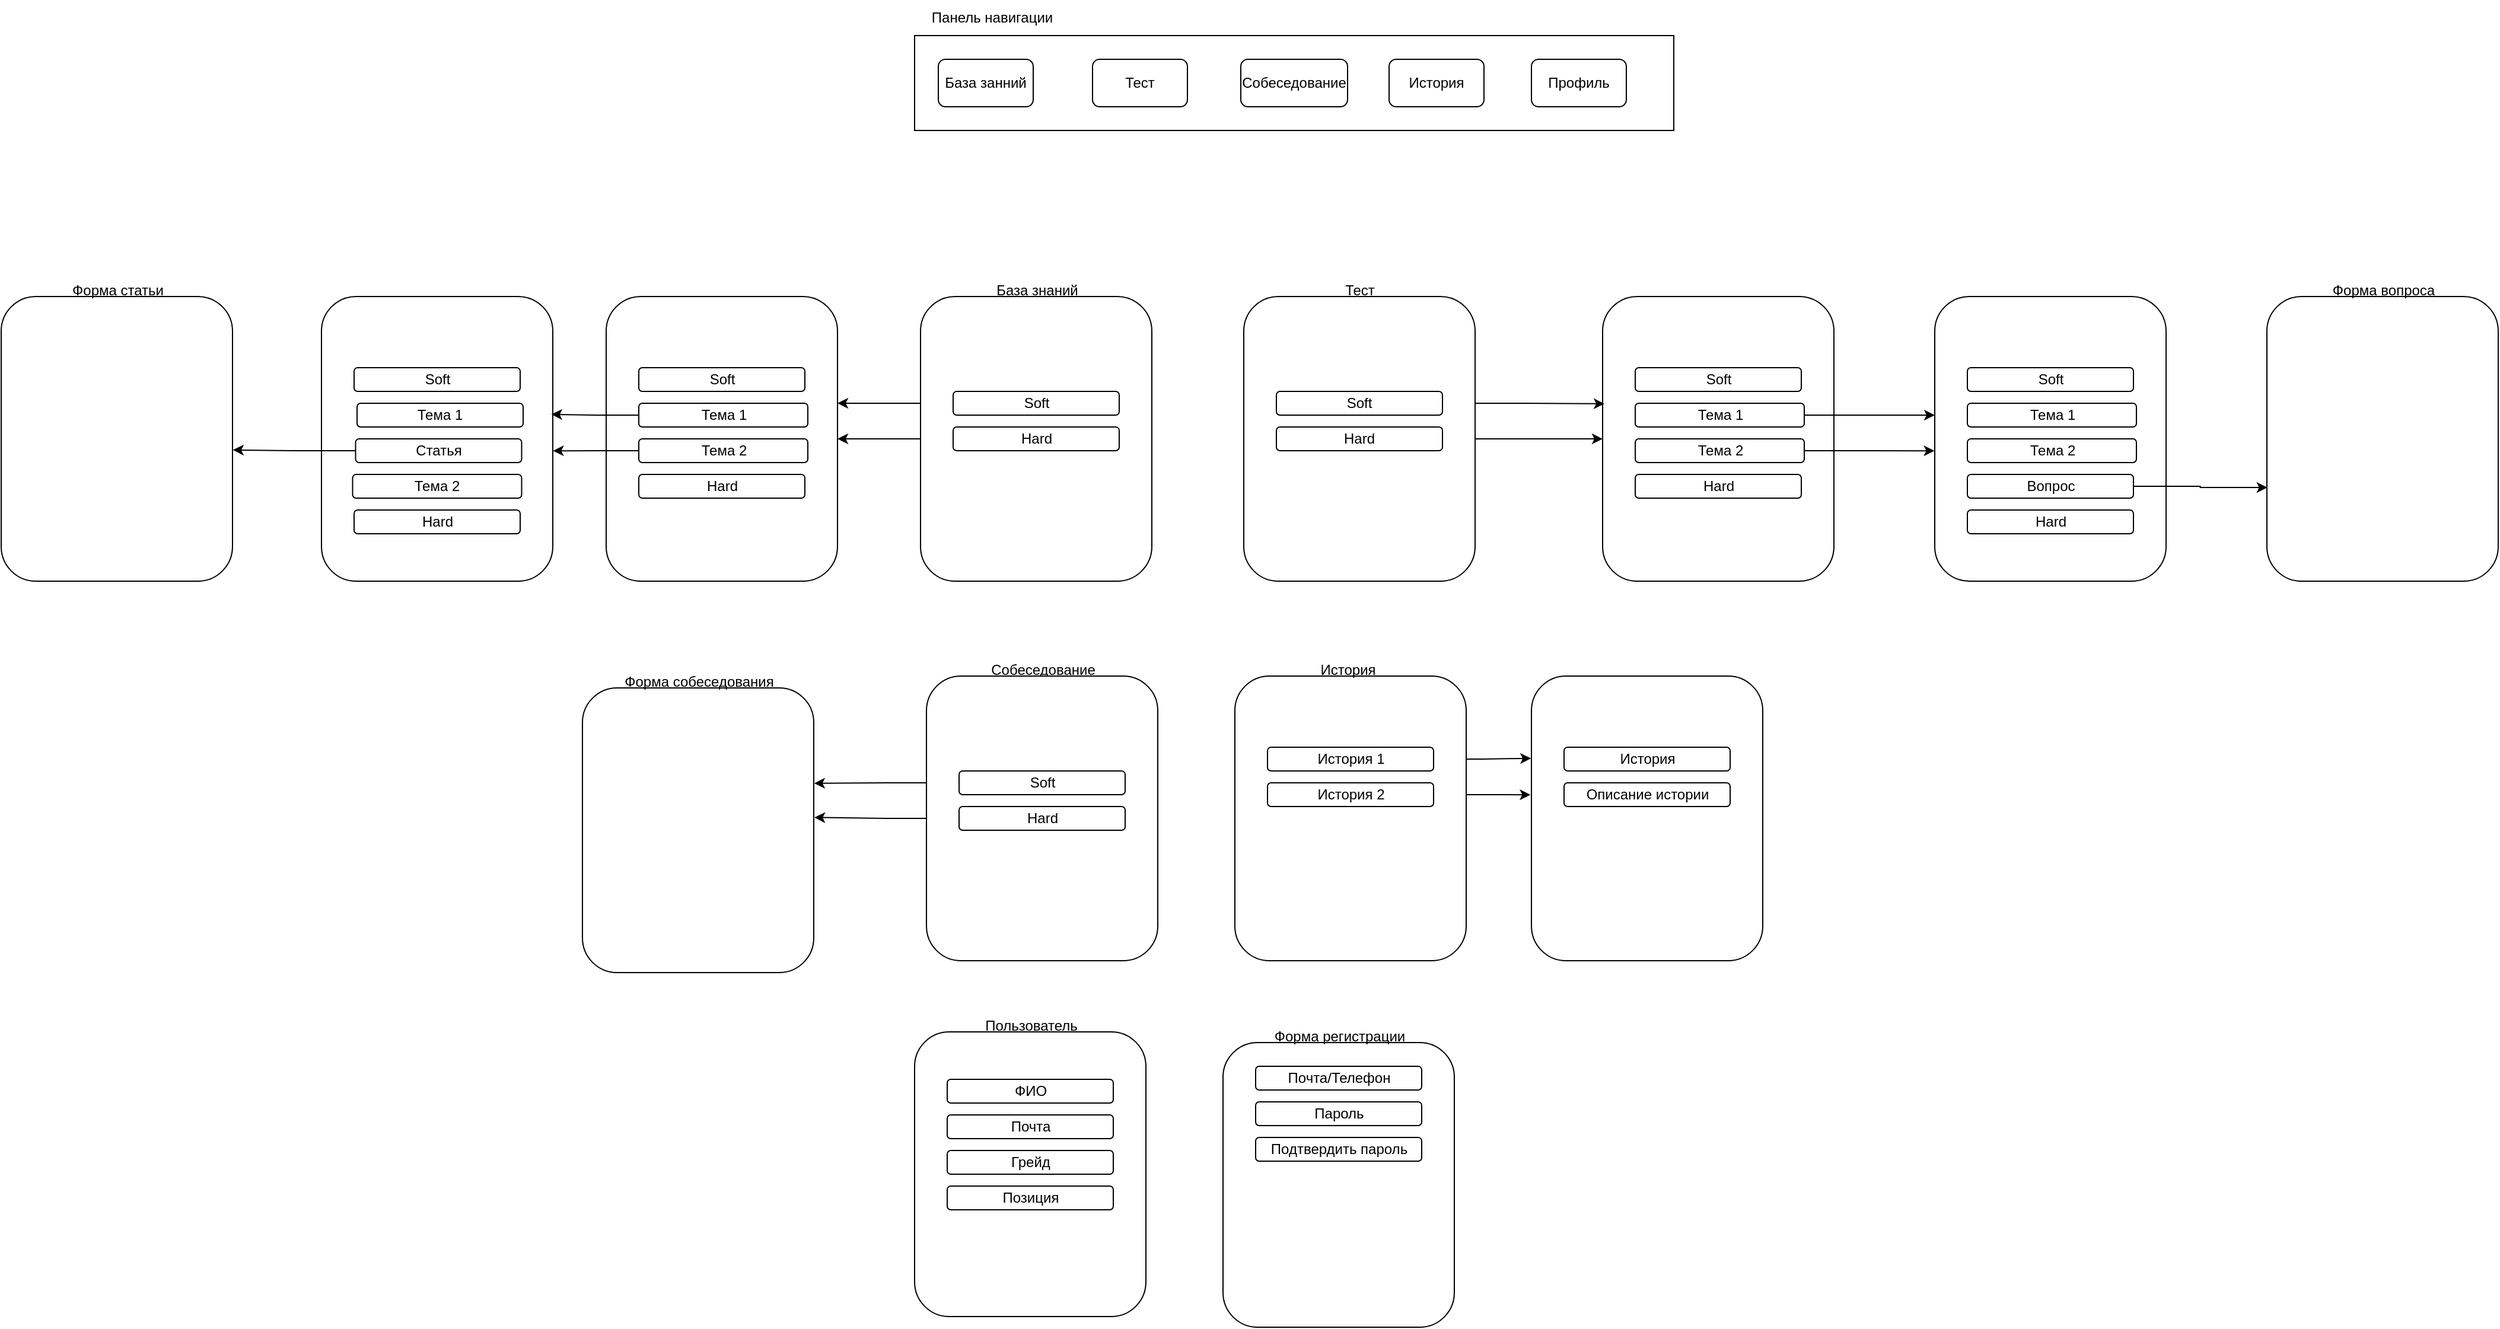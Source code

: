 <mxfile version="27.0.8">
  <diagram name="Страница — 1" id="uJ33qmi4Dp6MzOYv2Xxk">
    <mxGraphModel dx="3854" dy="1516" grid="1" gridSize="10" guides="1" tooltips="1" connect="1" arrows="1" fold="1" page="1" pageScale="1" pageWidth="827" pageHeight="1169" math="0" shadow="0">
      <root>
        <mxCell id="0" />
        <mxCell id="1" parent="0" />
        <mxCell id="B4J4Acpv70nW70oLU9VJ-5" value="" style="rounded=0;whiteSpace=wrap;html=1;" vertex="1" parent="1">
          <mxGeometry x="40" y="80" width="640" height="80" as="geometry" />
        </mxCell>
        <mxCell id="B4J4Acpv70nW70oLU9VJ-6" value="Панель навигации" style="text;html=1;align=center;verticalAlign=middle;resizable=0;points=[];autosize=1;strokeColor=none;fillColor=none;" vertex="1" parent="1">
          <mxGeometry x="40" y="50" width="130" height="30" as="geometry" />
        </mxCell>
        <mxCell id="B4J4Acpv70nW70oLU9VJ-7" value="База занний" style="rounded=1;whiteSpace=wrap;html=1;" vertex="1" parent="1">
          <mxGeometry x="60" y="100" width="80" height="40" as="geometry" />
        </mxCell>
        <mxCell id="B4J4Acpv70nW70oLU9VJ-8" value="Тест" style="rounded=1;whiteSpace=wrap;html=1;" vertex="1" parent="1">
          <mxGeometry x="190" y="100" width="80" height="40" as="geometry" />
        </mxCell>
        <mxCell id="B4J4Acpv70nW70oLU9VJ-9" value="Собеседование" style="rounded=1;whiteSpace=wrap;html=1;" vertex="1" parent="1">
          <mxGeometry x="315" y="100" width="90" height="40" as="geometry" />
        </mxCell>
        <mxCell id="B4J4Acpv70nW70oLU9VJ-11" value="История" style="rounded=1;whiteSpace=wrap;html=1;" vertex="1" parent="1">
          <mxGeometry x="440" y="100" width="80" height="40" as="geometry" />
        </mxCell>
        <mxCell id="B4J4Acpv70nW70oLU9VJ-12" value="Профиль" style="rounded=1;whiteSpace=wrap;html=1;" vertex="1" parent="1">
          <mxGeometry x="560" y="100" width="80" height="40" as="geometry" />
        </mxCell>
        <mxCell id="B4J4Acpv70nW70oLU9VJ-25" value="" style="group" vertex="1" connectable="0" parent="1">
          <mxGeometry x="-220" y="300" width="195" height="240" as="geometry" />
        </mxCell>
        <mxCell id="B4J4Acpv70nW70oLU9VJ-21" value="" style="rounded=1;whiteSpace=wrap;html=1;" vertex="1" parent="B4J4Acpv70nW70oLU9VJ-25">
          <mxGeometry width="195" height="240" as="geometry" />
        </mxCell>
        <mxCell id="B4J4Acpv70nW70oLU9VJ-45" value="" style="group" vertex="1" connectable="0" parent="B4J4Acpv70nW70oLU9VJ-25">
          <mxGeometry x="27.5" y="60" width="142.5" height="110" as="geometry" />
        </mxCell>
        <mxCell id="B4J4Acpv70nW70oLU9VJ-22" value="Soft" style="rounded=1;whiteSpace=wrap;html=1;" vertex="1" parent="B4J4Acpv70nW70oLU9VJ-45">
          <mxGeometry width="140" height="20" as="geometry" />
        </mxCell>
        <mxCell id="B4J4Acpv70nW70oLU9VJ-23" value="Тема 1" style="rounded=1;whiteSpace=wrap;html=1;" vertex="1" parent="B4J4Acpv70nW70oLU9VJ-45">
          <mxGeometry y="30" width="142.5" height="20" as="geometry" />
        </mxCell>
        <mxCell id="B4J4Acpv70nW70oLU9VJ-24" value="Тема 2" style="rounded=1;whiteSpace=wrap;html=1;" vertex="1" parent="B4J4Acpv70nW70oLU9VJ-45">
          <mxGeometry y="60" width="142.5" height="20" as="geometry" />
        </mxCell>
        <mxCell id="B4J4Acpv70nW70oLU9VJ-31" value="Hard" style="rounded=1;whiteSpace=wrap;html=1;" vertex="1" parent="B4J4Acpv70nW70oLU9VJ-45">
          <mxGeometry y="90" width="140" height="20" as="geometry" />
        </mxCell>
        <mxCell id="B4J4Acpv70nW70oLU9VJ-38" value="" style="group" vertex="1" connectable="0" parent="1">
          <mxGeometry x="-460" y="300" width="195" height="240" as="geometry" />
        </mxCell>
        <mxCell id="B4J4Acpv70nW70oLU9VJ-39" value="" style="rounded=1;whiteSpace=wrap;html=1;" vertex="1" parent="B4J4Acpv70nW70oLU9VJ-38">
          <mxGeometry width="195" height="240" as="geometry" />
        </mxCell>
        <mxCell id="B4J4Acpv70nW70oLU9VJ-40" value="Soft" style="rounded=1;whiteSpace=wrap;html=1;" vertex="1" parent="B4J4Acpv70nW70oLU9VJ-38">
          <mxGeometry x="27.5" y="60" width="140" height="20" as="geometry" />
        </mxCell>
        <mxCell id="B4J4Acpv70nW70oLU9VJ-41" value="Тема 1" style="rounded=1;whiteSpace=wrap;html=1;" vertex="1" parent="B4J4Acpv70nW70oLU9VJ-38">
          <mxGeometry x="30" y="90" width="140" height="20" as="geometry" />
        </mxCell>
        <mxCell id="B4J4Acpv70nW70oLU9VJ-42" value="Тема 2" style="rounded=1;whiteSpace=wrap;html=1;" vertex="1" parent="B4J4Acpv70nW70oLU9VJ-38">
          <mxGeometry x="26.25" y="150" width="142.5" height="20" as="geometry" />
        </mxCell>
        <mxCell id="B4J4Acpv70nW70oLU9VJ-43" value="Hard" style="rounded=1;whiteSpace=wrap;html=1;" vertex="1" parent="B4J4Acpv70nW70oLU9VJ-38">
          <mxGeometry x="27.5" y="180" width="140" height="20" as="geometry" />
        </mxCell>
        <mxCell id="B4J4Acpv70nW70oLU9VJ-44" value="Статья" style="rounded=1;whiteSpace=wrap;html=1;" vertex="1" parent="B4J4Acpv70nW70oLU9VJ-38">
          <mxGeometry x="28.75" y="120" width="140" height="20" as="geometry" />
        </mxCell>
        <mxCell id="B4J4Acpv70nW70oLU9VJ-47" value="" style="edgeStyle=orthogonalEdgeStyle;rounded=0;orthogonalLoop=1;jettySize=auto;html=1;" edge="1" parent="1" source="B4J4Acpv70nW70oLU9VJ-16" target="B4J4Acpv70nW70oLU9VJ-21">
          <mxGeometry relative="1" as="geometry">
            <Array as="points">
              <mxPoint x="-10" y="390" />
              <mxPoint x="-10" y="390" />
            </Array>
          </mxGeometry>
        </mxCell>
        <mxCell id="B4J4Acpv70nW70oLU9VJ-48" value="" style="edgeStyle=orthogonalEdgeStyle;rounded=0;orthogonalLoop=1;jettySize=auto;html=1;" edge="1" parent="1" source="B4J4Acpv70nW70oLU9VJ-18" target="B4J4Acpv70nW70oLU9VJ-21">
          <mxGeometry relative="1" as="geometry" />
        </mxCell>
        <mxCell id="B4J4Acpv70nW70oLU9VJ-49" value="" style="edgeStyle=orthogonalEdgeStyle;rounded=0;orthogonalLoop=1;jettySize=auto;html=1;entryX=0.994;entryY=0.414;entryDx=0;entryDy=0;entryPerimeter=0;" edge="1" parent="1" source="B4J4Acpv70nW70oLU9VJ-23" target="B4J4Acpv70nW70oLU9VJ-39">
          <mxGeometry relative="1" as="geometry" />
        </mxCell>
        <mxCell id="B4J4Acpv70nW70oLU9VJ-50" value="" style="edgeStyle=orthogonalEdgeStyle;rounded=0;orthogonalLoop=1;jettySize=auto;html=1;entryX=1.001;entryY=0.542;entryDx=0;entryDy=0;entryPerimeter=0;" edge="1" parent="1" source="B4J4Acpv70nW70oLU9VJ-24" target="B4J4Acpv70nW70oLU9VJ-39">
          <mxGeometry relative="1" as="geometry">
            <mxPoint x="-260" y="430" as="targetPoint" />
          </mxGeometry>
        </mxCell>
        <mxCell id="B4J4Acpv70nW70oLU9VJ-59" value="" style="group" vertex="1" connectable="0" parent="1">
          <mxGeometry x="620" y="300" width="195" height="240" as="geometry" />
        </mxCell>
        <mxCell id="B4J4Acpv70nW70oLU9VJ-60" value="" style="rounded=1;whiteSpace=wrap;html=1;" vertex="1" parent="B4J4Acpv70nW70oLU9VJ-59">
          <mxGeometry width="195" height="240" as="geometry" />
        </mxCell>
        <mxCell id="B4J4Acpv70nW70oLU9VJ-61" value="" style="group" vertex="1" connectable="0" parent="B4J4Acpv70nW70oLU9VJ-59">
          <mxGeometry x="27.5" y="60" width="142.5" height="110" as="geometry" />
        </mxCell>
        <mxCell id="B4J4Acpv70nW70oLU9VJ-62" value="Soft" style="rounded=1;whiteSpace=wrap;html=1;" vertex="1" parent="B4J4Acpv70nW70oLU9VJ-61">
          <mxGeometry width="140" height="20" as="geometry" />
        </mxCell>
        <mxCell id="B4J4Acpv70nW70oLU9VJ-63" value="Тема 1" style="rounded=1;whiteSpace=wrap;html=1;" vertex="1" parent="B4J4Acpv70nW70oLU9VJ-61">
          <mxGeometry y="30" width="142.5" height="20" as="geometry" />
        </mxCell>
        <mxCell id="B4J4Acpv70nW70oLU9VJ-64" value="Тема 2" style="rounded=1;whiteSpace=wrap;html=1;" vertex="1" parent="B4J4Acpv70nW70oLU9VJ-61">
          <mxGeometry y="60" width="142.5" height="20" as="geometry" />
        </mxCell>
        <mxCell id="B4J4Acpv70nW70oLU9VJ-65" value="Hard" style="rounded=1;whiteSpace=wrap;html=1;" vertex="1" parent="B4J4Acpv70nW70oLU9VJ-61">
          <mxGeometry y="90" width="140" height="20" as="geometry" />
        </mxCell>
        <mxCell id="B4J4Acpv70nW70oLU9VJ-66" value="" style="group" vertex="1" connectable="0" parent="1">
          <mxGeometry x="900" y="300" width="195" height="240" as="geometry" />
        </mxCell>
        <mxCell id="B4J4Acpv70nW70oLU9VJ-67" value="" style="rounded=1;whiteSpace=wrap;html=1;" vertex="1" parent="B4J4Acpv70nW70oLU9VJ-66">
          <mxGeometry width="195" height="240" as="geometry" />
        </mxCell>
        <mxCell id="B4J4Acpv70nW70oLU9VJ-68" value="" style="group" vertex="1" connectable="0" parent="B4J4Acpv70nW70oLU9VJ-66">
          <mxGeometry x="27.5" y="60" width="142.5" height="110" as="geometry" />
        </mxCell>
        <mxCell id="B4J4Acpv70nW70oLU9VJ-69" value="Soft" style="rounded=1;whiteSpace=wrap;html=1;" vertex="1" parent="B4J4Acpv70nW70oLU9VJ-68">
          <mxGeometry width="140" height="20" as="geometry" />
        </mxCell>
        <mxCell id="B4J4Acpv70nW70oLU9VJ-70" value="Тема 1" style="rounded=1;whiteSpace=wrap;html=1;" vertex="1" parent="B4J4Acpv70nW70oLU9VJ-68">
          <mxGeometry y="30" width="142.5" height="20" as="geometry" />
        </mxCell>
        <mxCell id="B4J4Acpv70nW70oLU9VJ-71" value="Тема 2" style="rounded=1;whiteSpace=wrap;html=1;" vertex="1" parent="B4J4Acpv70nW70oLU9VJ-68">
          <mxGeometry y="60" width="142.5" height="20" as="geometry" />
        </mxCell>
        <mxCell id="B4J4Acpv70nW70oLU9VJ-72" value="Вопрос" style="rounded=1;whiteSpace=wrap;html=1;" vertex="1" parent="B4J4Acpv70nW70oLU9VJ-68">
          <mxGeometry y="90" width="140" height="20" as="geometry" />
        </mxCell>
        <mxCell id="B4J4Acpv70nW70oLU9VJ-73" value="Hard" style="rounded=1;whiteSpace=wrap;html=1;" vertex="1" parent="B4J4Acpv70nW70oLU9VJ-66">
          <mxGeometry x="27.5" y="180" width="140" height="20" as="geometry" />
        </mxCell>
        <mxCell id="B4J4Acpv70nW70oLU9VJ-76" value="" style="group" vertex="1" connectable="0" parent="1">
          <mxGeometry x="1180" y="280" width="195" height="260" as="geometry" />
        </mxCell>
        <mxCell id="B4J4Acpv70nW70oLU9VJ-74" value="" style="rounded=1;whiteSpace=wrap;html=1;" vertex="1" parent="B4J4Acpv70nW70oLU9VJ-76">
          <mxGeometry y="20" width="195" height="240" as="geometry" />
        </mxCell>
        <mxCell id="B4J4Acpv70nW70oLU9VJ-75" value="Форма вопроса" style="text;html=1;align=center;verticalAlign=middle;resizable=0;points=[];autosize=1;strokeColor=none;fillColor=none;" vertex="1" parent="B4J4Acpv70nW70oLU9VJ-76">
          <mxGeometry x="42.5" width="110" height="30" as="geometry" />
        </mxCell>
        <mxCell id="B4J4Acpv70nW70oLU9VJ-77" value="" style="group" vertex="1" connectable="0" parent="1">
          <mxGeometry x="-730" y="280" width="195" height="260" as="geometry" />
        </mxCell>
        <mxCell id="B4J4Acpv70nW70oLU9VJ-78" value="" style="rounded=1;whiteSpace=wrap;html=1;" vertex="1" parent="B4J4Acpv70nW70oLU9VJ-77">
          <mxGeometry y="20" width="195" height="240" as="geometry" />
        </mxCell>
        <mxCell id="B4J4Acpv70nW70oLU9VJ-79" value="Форма статьи" style="text;html=1;align=center;verticalAlign=middle;resizable=0;points=[];autosize=1;strokeColor=none;fillColor=none;" vertex="1" parent="B4J4Acpv70nW70oLU9VJ-77">
          <mxGeometry x="47.5" width="100" height="30" as="geometry" />
        </mxCell>
        <mxCell id="B4J4Acpv70nW70oLU9VJ-80" style="edgeStyle=orthogonalEdgeStyle;rounded=0;orthogonalLoop=1;jettySize=auto;html=1;entryX=1.002;entryY=0.539;entryDx=0;entryDy=0;entryPerimeter=0;" edge="1" parent="1" source="B4J4Acpv70nW70oLU9VJ-44" target="B4J4Acpv70nW70oLU9VJ-78">
          <mxGeometry relative="1" as="geometry">
            <mxPoint x="-530" y="430" as="targetPoint" />
          </mxGeometry>
        </mxCell>
        <mxCell id="B4J4Acpv70nW70oLU9VJ-81" style="edgeStyle=orthogonalEdgeStyle;rounded=0;orthogonalLoop=1;jettySize=auto;html=1;entryX=0.008;entryY=0.377;entryDx=0;entryDy=0;entryPerimeter=0;" edge="1" parent="1" source="B4J4Acpv70nW70oLU9VJ-55" target="B4J4Acpv70nW70oLU9VJ-60">
          <mxGeometry relative="1" as="geometry" />
        </mxCell>
        <mxCell id="B4J4Acpv70nW70oLU9VJ-82" style="edgeStyle=orthogonalEdgeStyle;rounded=0;orthogonalLoop=1;jettySize=auto;html=1;entryX=0;entryY=0.5;entryDx=0;entryDy=0;" edge="1" parent="1" source="B4J4Acpv70nW70oLU9VJ-56" target="B4J4Acpv70nW70oLU9VJ-60">
          <mxGeometry relative="1" as="geometry" />
        </mxCell>
        <mxCell id="B4J4Acpv70nW70oLU9VJ-83" style="edgeStyle=orthogonalEdgeStyle;rounded=0;orthogonalLoop=1;jettySize=auto;html=1;exitX=1;exitY=0.5;exitDx=0;exitDy=0;" edge="1" parent="1" source="B4J4Acpv70nW70oLU9VJ-63">
          <mxGeometry relative="1" as="geometry">
            <mxPoint x="900" y="400" as="targetPoint" />
          </mxGeometry>
        </mxCell>
        <mxCell id="B4J4Acpv70nW70oLU9VJ-84" style="edgeStyle=orthogonalEdgeStyle;rounded=0;orthogonalLoop=1;jettySize=auto;html=1;exitX=1;exitY=0.5;exitDx=0;exitDy=0;entryX=-0.001;entryY=0.542;entryDx=0;entryDy=0;entryPerimeter=0;" edge="1" parent="1" source="B4J4Acpv70nW70oLU9VJ-64" target="B4J4Acpv70nW70oLU9VJ-67">
          <mxGeometry relative="1" as="geometry" />
        </mxCell>
        <mxCell id="B4J4Acpv70nW70oLU9VJ-85" style="edgeStyle=orthogonalEdgeStyle;rounded=0;orthogonalLoop=1;jettySize=auto;html=1;entryX=0.002;entryY=0.671;entryDx=0;entryDy=0;entryPerimeter=0;" edge="1" parent="1" source="B4J4Acpv70nW70oLU9VJ-72" target="B4J4Acpv70nW70oLU9VJ-74">
          <mxGeometry relative="1" as="geometry" />
        </mxCell>
        <mxCell id="B4J4Acpv70nW70oLU9VJ-91" value="" style="group" vertex="1" connectable="0" parent="1">
          <mxGeometry x="-240" y="610" width="195" height="260" as="geometry" />
        </mxCell>
        <mxCell id="B4J4Acpv70nW70oLU9VJ-92" value="" style="rounded=1;whiteSpace=wrap;html=1;" vertex="1" parent="B4J4Acpv70nW70oLU9VJ-91">
          <mxGeometry y="20" width="195" height="240" as="geometry" />
        </mxCell>
        <mxCell id="B4J4Acpv70nW70oLU9VJ-93" value="Форма собеседования" style="text;html=1;align=center;verticalAlign=middle;resizable=0;points=[];autosize=1;strokeColor=none;fillColor=none;container=1;" vertex="1" parent="B4J4Acpv70nW70oLU9VJ-91">
          <mxGeometry x="22.5" width="150" height="30" as="geometry" />
        </mxCell>
        <mxCell id="B4J4Acpv70nW70oLU9VJ-94" style="edgeStyle=orthogonalEdgeStyle;rounded=0;orthogonalLoop=1;jettySize=auto;html=1;entryX=1.002;entryY=0.335;entryDx=0;entryDy=0;entryPerimeter=0;" edge="1" parent="1" source="B4J4Acpv70nW70oLU9VJ-89" target="B4J4Acpv70nW70oLU9VJ-92">
          <mxGeometry relative="1" as="geometry" />
        </mxCell>
        <mxCell id="B4J4Acpv70nW70oLU9VJ-95" style="edgeStyle=orthogonalEdgeStyle;rounded=0;orthogonalLoop=1;jettySize=auto;html=1;entryX=1.003;entryY=0.455;entryDx=0;entryDy=0;entryPerimeter=0;" edge="1" parent="1" source="B4J4Acpv70nW70oLU9VJ-90" target="B4J4Acpv70nW70oLU9VJ-92">
          <mxGeometry relative="1" as="geometry" />
        </mxCell>
        <mxCell id="B4J4Acpv70nW70oLU9VJ-101" style="edgeStyle=orthogonalEdgeStyle;rounded=0;orthogonalLoop=1;jettySize=auto;html=1;entryX=-0.002;entryY=0.289;entryDx=0;entryDy=0;entryPerimeter=0;" edge="1" parent="1" source="B4J4Acpv70nW70oLU9VJ-57" target="B4J4Acpv70nW70oLU9VJ-97">
          <mxGeometry relative="1" as="geometry" />
        </mxCell>
        <mxCell id="B4J4Acpv70nW70oLU9VJ-102" style="edgeStyle=orthogonalEdgeStyle;rounded=0;orthogonalLoop=1;jettySize=auto;html=1;entryX=-0.004;entryY=0.417;entryDx=0;entryDy=0;entryPerimeter=0;" edge="1" parent="1" source="B4J4Acpv70nW70oLU9VJ-58" target="B4J4Acpv70nW70oLU9VJ-97">
          <mxGeometry relative="1" as="geometry" />
        </mxCell>
        <mxCell id="B4J4Acpv70nW70oLU9VJ-113" value="" style="group" vertex="1" connectable="0" parent="1">
          <mxGeometry x="300" y="909" width="195" height="260" as="geometry" />
        </mxCell>
        <mxCell id="B4J4Acpv70nW70oLU9VJ-103" value="" style="rounded=1;whiteSpace=wrap;html=1;" vertex="1" parent="B4J4Acpv70nW70oLU9VJ-113">
          <mxGeometry y="20" width="195" height="240" as="geometry" />
        </mxCell>
        <mxCell id="B4J4Acpv70nW70oLU9VJ-109" value="Форма регистрации" style="text;html=1;align=center;verticalAlign=middle;resizable=0;points=[];autosize=1;strokeColor=none;fillColor=none;" vertex="1" parent="B4J4Acpv70nW70oLU9VJ-113">
          <mxGeometry x="32.5" width="130" height="30" as="geometry" />
        </mxCell>
        <mxCell id="B4J4Acpv70nW70oLU9VJ-110" value="Почта/Телефон" style="rounded=1;whiteSpace=wrap;html=1;" vertex="1" parent="B4J4Acpv70nW70oLU9VJ-113">
          <mxGeometry x="27.5" y="40" width="140" height="20" as="geometry" />
        </mxCell>
        <mxCell id="B4J4Acpv70nW70oLU9VJ-111" value="Пароль" style="rounded=1;whiteSpace=wrap;html=1;" vertex="1" parent="B4J4Acpv70nW70oLU9VJ-113">
          <mxGeometry x="27.5" y="70" width="140" height="20" as="geometry" />
        </mxCell>
        <mxCell id="B4J4Acpv70nW70oLU9VJ-112" value="Подтвердить пароль" style="rounded=1;whiteSpace=wrap;html=1;" vertex="1" parent="B4J4Acpv70nW70oLU9VJ-113">
          <mxGeometry x="27.5" y="100" width="140" height="20" as="geometry" />
        </mxCell>
        <mxCell id="B4J4Acpv70nW70oLU9VJ-114" value="" style="group" vertex="1" connectable="0" parent="1">
          <mxGeometry x="40" y="900" width="195" height="260" as="geometry" />
        </mxCell>
        <mxCell id="B4J4Acpv70nW70oLU9VJ-51" value="" style="rounded=1;whiteSpace=wrap;html=1;" vertex="1" parent="B4J4Acpv70nW70oLU9VJ-114">
          <mxGeometry y="20" width="195" height="240" as="geometry" />
        </mxCell>
        <mxCell id="B4J4Acpv70nW70oLU9VJ-104" value="Пользователь" style="text;html=1;align=center;verticalAlign=middle;resizable=0;points=[];autosize=1;strokeColor=none;fillColor=none;" vertex="1" parent="B4J4Acpv70nW70oLU9VJ-114">
          <mxGeometry x="47.5" width="100" height="30" as="geometry" />
        </mxCell>
        <mxCell id="B4J4Acpv70nW70oLU9VJ-105" value="ФИО" style="rounded=1;whiteSpace=wrap;html=1;" vertex="1" parent="B4J4Acpv70nW70oLU9VJ-114">
          <mxGeometry x="27.5" y="60" width="140" height="20" as="geometry" />
        </mxCell>
        <mxCell id="B4J4Acpv70nW70oLU9VJ-106" value="Почта" style="rounded=1;whiteSpace=wrap;html=1;" vertex="1" parent="B4J4Acpv70nW70oLU9VJ-114">
          <mxGeometry x="27.5" y="90" width="140" height="20" as="geometry" />
        </mxCell>
        <mxCell id="B4J4Acpv70nW70oLU9VJ-107" value="Грейд" style="rounded=1;whiteSpace=wrap;html=1;" vertex="1" parent="B4J4Acpv70nW70oLU9VJ-114">
          <mxGeometry x="27.5" y="120" width="140" height="20" as="geometry" />
        </mxCell>
        <mxCell id="B4J4Acpv70nW70oLU9VJ-108" value="Позиция" style="rounded=1;whiteSpace=wrap;html=1;" vertex="1" parent="B4J4Acpv70nW70oLU9VJ-114">
          <mxGeometry x="27.5" y="150" width="140" height="20" as="geometry" />
        </mxCell>
        <mxCell id="B4J4Acpv70nW70oLU9VJ-115" value="" style="group" vertex="1" connectable="0" parent="1">
          <mxGeometry x="560" y="620" width="195" height="240" as="geometry" />
        </mxCell>
        <mxCell id="B4J4Acpv70nW70oLU9VJ-97" value="" style="rounded=1;whiteSpace=wrap;html=1;" vertex="1" parent="B4J4Acpv70nW70oLU9VJ-115">
          <mxGeometry width="195" height="240" as="geometry" />
        </mxCell>
        <mxCell id="B4J4Acpv70nW70oLU9VJ-98" value="История" style="rounded=1;whiteSpace=wrap;html=1;" vertex="1" parent="B4J4Acpv70nW70oLU9VJ-115">
          <mxGeometry x="27.5" y="60" width="140" height="20" as="geometry" />
        </mxCell>
        <mxCell id="B4J4Acpv70nW70oLU9VJ-99" value="Описание истории" style="rounded=1;whiteSpace=wrap;html=1;" vertex="1" parent="B4J4Acpv70nW70oLU9VJ-115">
          <mxGeometry x="27.5" y="90" width="140" height="20" as="geometry" />
        </mxCell>
        <mxCell id="B4J4Acpv70nW70oLU9VJ-116" value="" style="group" vertex="1" connectable="0" parent="1">
          <mxGeometry x="310" y="600" width="195" height="260" as="geometry" />
        </mxCell>
        <mxCell id="B4J4Acpv70nW70oLU9VJ-20" value="" style="rounded=1;whiteSpace=wrap;html=1;" vertex="1" parent="B4J4Acpv70nW70oLU9VJ-116">
          <mxGeometry y="20" width="195" height="240" as="geometry" />
        </mxCell>
        <mxCell id="B4J4Acpv70nW70oLU9VJ-57" value="История 1" style="rounded=1;whiteSpace=wrap;html=1;" vertex="1" parent="B4J4Acpv70nW70oLU9VJ-116">
          <mxGeometry x="27.5" y="80" width="140" height="20" as="geometry" />
        </mxCell>
        <mxCell id="B4J4Acpv70nW70oLU9VJ-58" value="История 2" style="rounded=1;whiteSpace=wrap;html=1;" vertex="1" parent="B4J4Acpv70nW70oLU9VJ-116">
          <mxGeometry x="27.5" y="110" width="140" height="20" as="geometry" />
        </mxCell>
        <mxCell id="B4J4Acpv70nW70oLU9VJ-96" value="История" style="text;html=1;align=center;verticalAlign=middle;resizable=0;points=[];autosize=1;strokeColor=none;fillColor=none;" vertex="1" parent="B4J4Acpv70nW70oLU9VJ-116">
          <mxGeometry x="60" width="70" height="30" as="geometry" />
        </mxCell>
        <mxCell id="B4J4Acpv70nW70oLU9VJ-117" value="" style="group" vertex="1" connectable="0" parent="1">
          <mxGeometry x="50" y="600" width="195" height="260" as="geometry" />
        </mxCell>
        <mxCell id="B4J4Acpv70nW70oLU9VJ-86" value="Собеседование" style="text;html=1;align=center;verticalAlign=middle;resizable=0;points=[];autosize=1;strokeColor=none;fillColor=none;" vertex="1" parent="B4J4Acpv70nW70oLU9VJ-117">
          <mxGeometry x="42.5" width="110" height="30" as="geometry" />
        </mxCell>
        <mxCell id="B4J4Acpv70nW70oLU9VJ-87" value="" style="group" vertex="1" connectable="0" parent="B4J4Acpv70nW70oLU9VJ-117">
          <mxGeometry y="20" width="195" height="240" as="geometry" />
        </mxCell>
        <mxCell id="B4J4Acpv70nW70oLU9VJ-88" value="" style="rounded=1;whiteSpace=wrap;html=1;" vertex="1" parent="B4J4Acpv70nW70oLU9VJ-87">
          <mxGeometry width="195" height="240" as="geometry" />
        </mxCell>
        <mxCell id="B4J4Acpv70nW70oLU9VJ-89" value="Soft" style="rounded=1;whiteSpace=wrap;html=1;" vertex="1" parent="B4J4Acpv70nW70oLU9VJ-87">
          <mxGeometry x="27.5" y="80" width="140" height="20" as="geometry" />
        </mxCell>
        <mxCell id="B4J4Acpv70nW70oLU9VJ-90" value="Hard" style="rounded=1;whiteSpace=wrap;html=1;" vertex="1" parent="B4J4Acpv70nW70oLU9VJ-87">
          <mxGeometry x="27.5" y="110" width="140" height="20" as="geometry" />
        </mxCell>
        <mxCell id="B4J4Acpv70nW70oLU9VJ-118" value="" style="group" vertex="1" connectable="0" parent="1">
          <mxGeometry x="45" y="280" width="195" height="260" as="geometry" />
        </mxCell>
        <mxCell id="B4J4Acpv70nW70oLU9VJ-14" value="База знаний" style="text;html=1;align=center;verticalAlign=middle;resizable=0;points=[];autosize=1;strokeColor=none;fillColor=none;" vertex="1" parent="B4J4Acpv70nW70oLU9VJ-118">
          <mxGeometry x="52.5" width="90" height="30" as="geometry" />
        </mxCell>
        <mxCell id="B4J4Acpv70nW70oLU9VJ-46" value="" style="group" vertex="1" connectable="0" parent="B4J4Acpv70nW70oLU9VJ-118">
          <mxGeometry y="20" width="195" height="240" as="geometry" />
        </mxCell>
        <mxCell id="B4J4Acpv70nW70oLU9VJ-15" value="" style="rounded=1;whiteSpace=wrap;html=1;" vertex="1" parent="B4J4Acpv70nW70oLU9VJ-46">
          <mxGeometry width="195" height="240" as="geometry" />
        </mxCell>
        <mxCell id="B4J4Acpv70nW70oLU9VJ-16" value="Soft" style="rounded=1;whiteSpace=wrap;html=1;" vertex="1" parent="B4J4Acpv70nW70oLU9VJ-46">
          <mxGeometry x="27.5" y="80" width="140" height="20" as="geometry" />
        </mxCell>
        <mxCell id="B4J4Acpv70nW70oLU9VJ-18" value="Hard" style="rounded=1;whiteSpace=wrap;html=1;" vertex="1" parent="B4J4Acpv70nW70oLU9VJ-46">
          <mxGeometry x="27.5" y="110" width="140" height="20" as="geometry" />
        </mxCell>
        <mxCell id="B4J4Acpv70nW70oLU9VJ-119" value="" style="group" vertex="1" connectable="0" parent="1">
          <mxGeometry x="317.5" y="280" width="195" height="260" as="geometry" />
        </mxCell>
        <mxCell id="B4J4Acpv70nW70oLU9VJ-52" value="Тест" style="text;html=1;align=center;verticalAlign=middle;resizable=0;points=[];autosize=1;strokeColor=none;fillColor=none;" vertex="1" parent="B4J4Acpv70nW70oLU9VJ-119">
          <mxGeometry x="72.5" width="50" height="30" as="geometry" />
        </mxCell>
        <mxCell id="B4J4Acpv70nW70oLU9VJ-53" value="" style="group" vertex="1" connectable="0" parent="B4J4Acpv70nW70oLU9VJ-119">
          <mxGeometry y="20" width="195" height="240" as="geometry" />
        </mxCell>
        <mxCell id="B4J4Acpv70nW70oLU9VJ-54" value="" style="rounded=1;whiteSpace=wrap;html=1;" vertex="1" parent="B4J4Acpv70nW70oLU9VJ-53">
          <mxGeometry width="195" height="240" as="geometry" />
        </mxCell>
        <mxCell id="B4J4Acpv70nW70oLU9VJ-55" value="Soft" style="rounded=1;whiteSpace=wrap;html=1;" vertex="1" parent="B4J4Acpv70nW70oLU9VJ-53">
          <mxGeometry x="27.5" y="80" width="140" height="20" as="geometry" />
        </mxCell>
        <mxCell id="B4J4Acpv70nW70oLU9VJ-56" value="Hard" style="rounded=1;whiteSpace=wrap;html=1;" vertex="1" parent="B4J4Acpv70nW70oLU9VJ-53">
          <mxGeometry x="27.5" y="110" width="140" height="20" as="geometry" />
        </mxCell>
      </root>
    </mxGraphModel>
  </diagram>
</mxfile>
